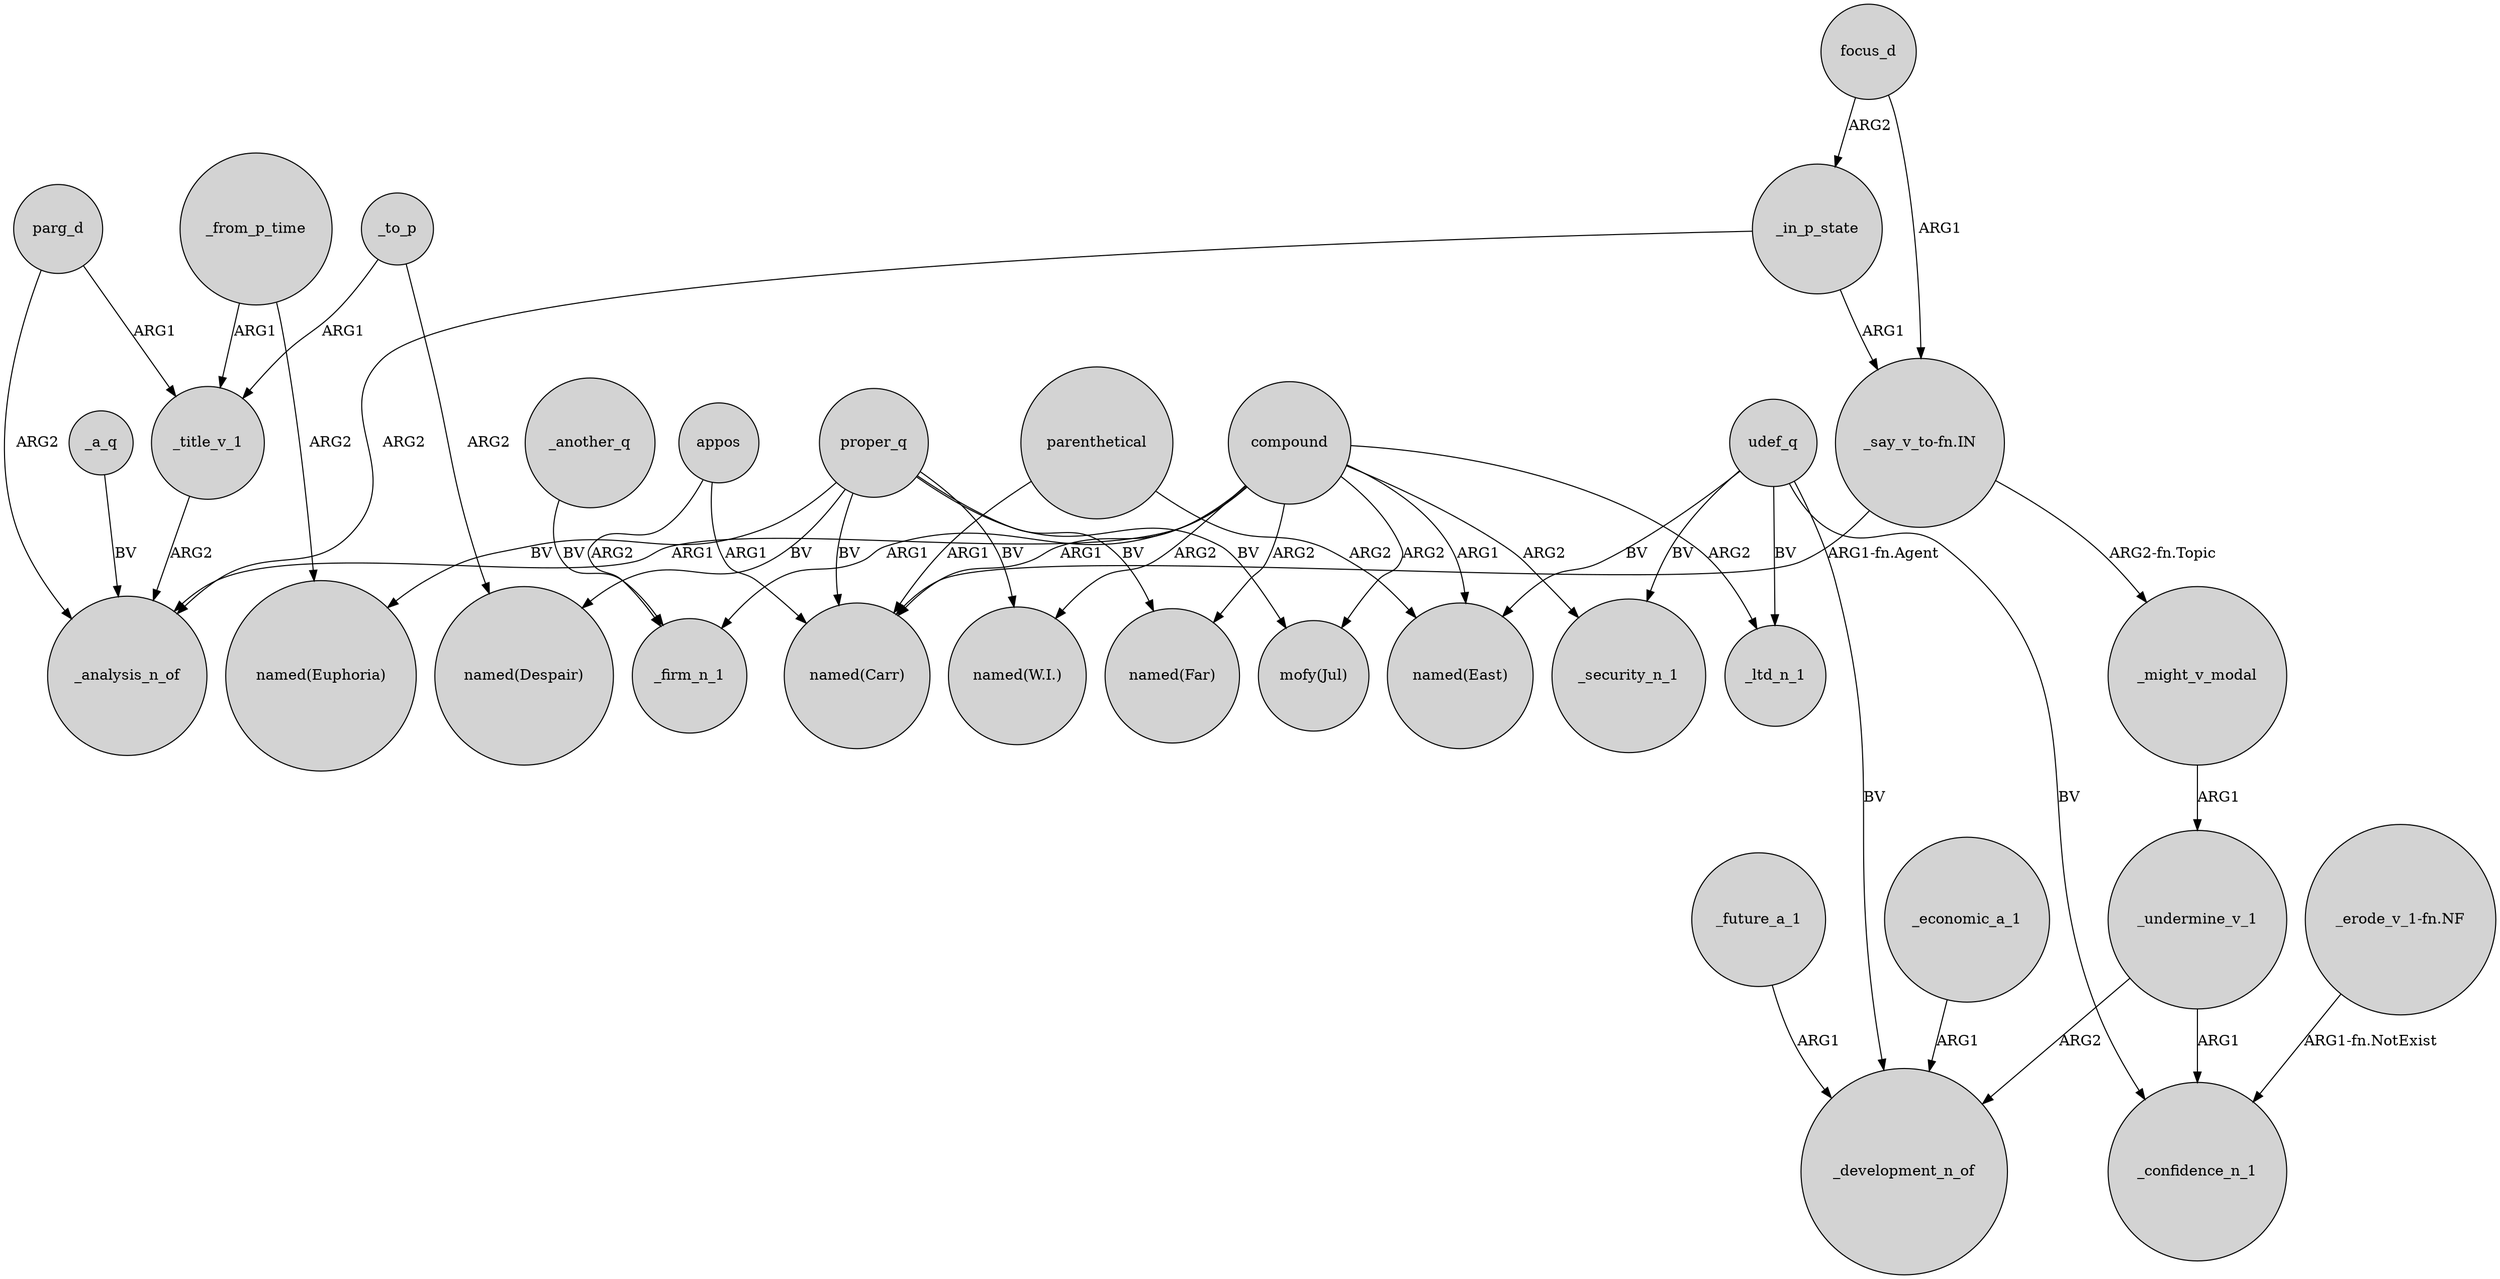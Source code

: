 digraph {
	node [shape=circle style=filled]
	_another_q -> _firm_n_1 [label=BV]
	parg_d -> _title_v_1 [label=ARG1]
	proper_q -> "mofy(Jul)" [label=BV]
	_in_p_state -> _analysis_n_of [label=ARG2]
	_future_a_1 -> _development_n_of [label=ARG1]
	appos -> _firm_n_1 [label=ARG2]
	_undermine_v_1 -> _development_n_of [label=ARG2]
	compound -> _analysis_n_of [label=ARG1]
	_to_p -> _title_v_1 [label=ARG1]
	appos -> "named(Carr)" [label=ARG1]
	focus_d -> _in_p_state [label=ARG2]
	compound -> _security_n_1 [label=ARG2]
	compound -> "named(Far)" [label=ARG2]
	parenthetical -> "named(Carr)" [label=ARG1]
	udef_q -> "named(East)" [label=BV]
	compound -> "named(Carr)" [label=ARG1]
	compound -> "mofy(Jul)" [label=ARG2]
	parenthetical -> "named(East)" [label=ARG2]
	_economic_a_1 -> _development_n_of [label=ARG1]
	udef_q -> _security_n_1 [label=BV]
	_a_q -> _analysis_n_of [label=BV]
	_undermine_v_1 -> _confidence_n_1 [label=ARG1]
	"_erode_v_1-fn.NF" -> _confidence_n_1 [label="ARG1-fn.NotExist"]
	compound -> "named(W.I.)" [label=ARG2]
	_title_v_1 -> _analysis_n_of [label=ARG2]
	udef_q -> _confidence_n_1 [label=BV]
	compound -> "named(East)" [label=ARG1]
	proper_q -> "named(Euphoria)" [label=BV]
	_from_p_time -> "named(Euphoria)" [label=ARG2]
	_from_p_time -> _title_v_1 [label=ARG1]
	compound -> _firm_n_1 [label=ARG1]
	proper_q -> "named(Carr)" [label=BV]
	udef_q -> _development_n_of [label=BV]
	compound -> _ltd_n_1 [label=ARG2]
	proper_q -> "named(Far)" [label=BV]
	parg_d -> _analysis_n_of [label=ARG2]
	_to_p -> "named(Despair)" [label=ARG2]
	proper_q -> "named(Despair)" [label=BV]
	"_say_v_to-fn.IN" -> _might_v_modal [label="ARG2-fn.Topic"]
	"_say_v_to-fn.IN" -> "named(Carr)" [label="ARG1-fn.Agent"]
	proper_q -> "named(W.I.)" [label=BV]
	udef_q -> _ltd_n_1 [label=BV]
	_in_p_state -> "_say_v_to-fn.IN" [label=ARG1]
	_might_v_modal -> _undermine_v_1 [label=ARG1]
	focus_d -> "_say_v_to-fn.IN" [label=ARG1]
}
